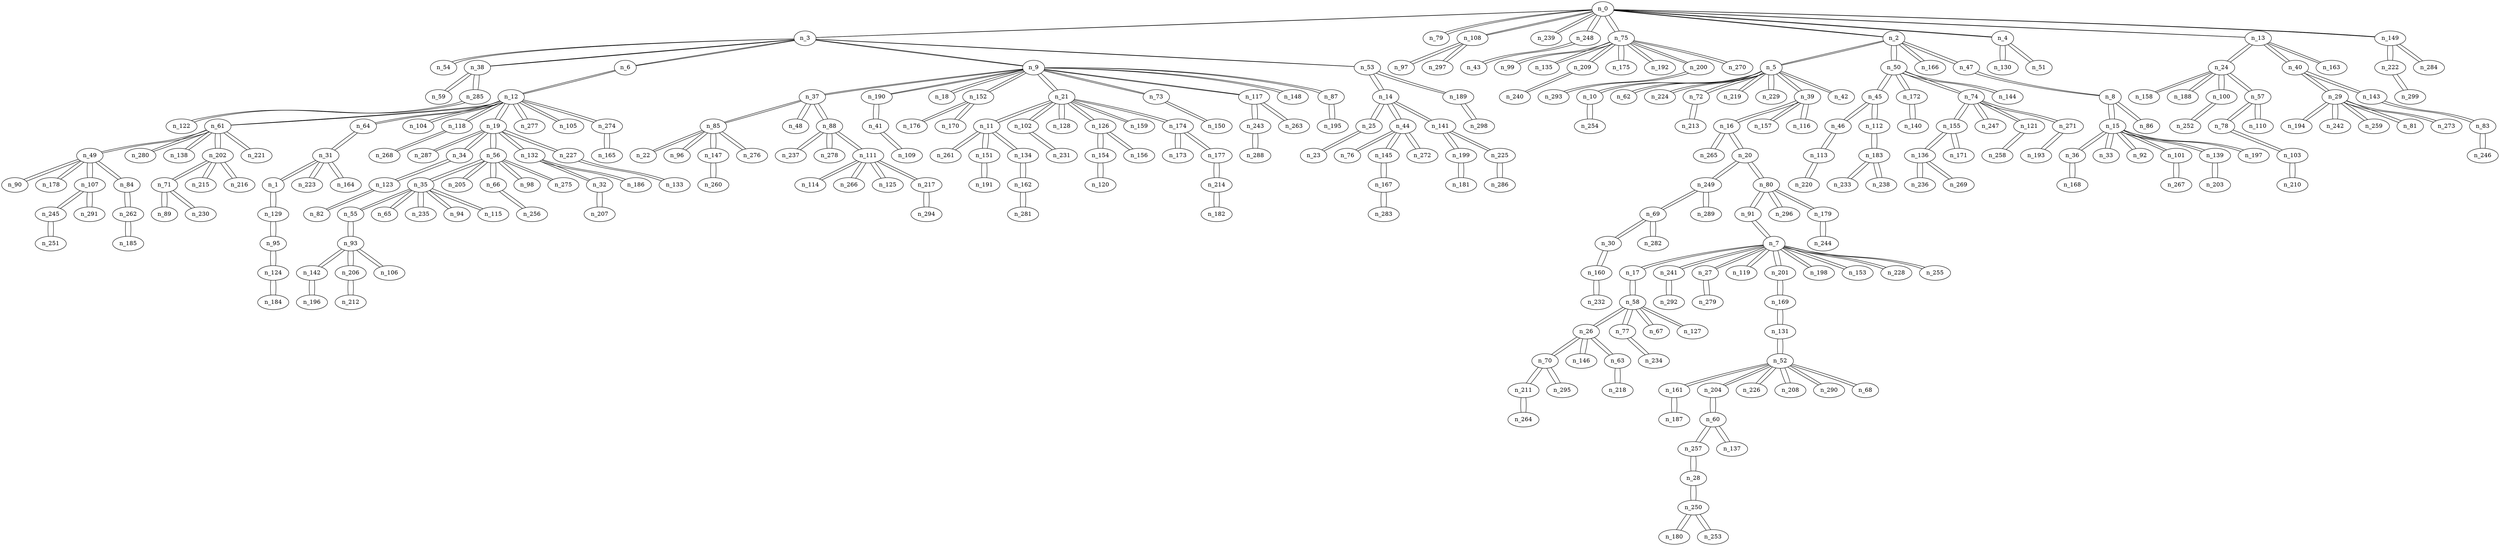 graph g12 {
n_0--n_3
n_0--n_79
n_0--n_108
n_0--n_239
n_0--n_248
n_0--n_75
n_0--n_2
n_0--n_4
n_0--n_13
n_0--n_149
n_1--n_129
n_1--n_31
n_2--n_5
n_2--n_50
n_2--n_166
n_2--n_0
n_2--n_47
n_3--n_0
n_3--n_54
n_3--n_38
n_3--n_6
n_3--n_9
n_3--n_53
n_4--n_130
n_4--n_0
n_4--n_51
n_5--n_2
n_5--n_10
n_5--n_62
n_5--n_224
n_5--n_72
n_5--n_219
n_5--n_229
n_5--n_39
n_5--n_42
n_6--n_12
n_6--n_3
n_7--n_17
n_7--n_91
n_7--n_241
n_7--n_27
n_7--n_119
n_7--n_201
n_7--n_198
n_7--n_153
n_7--n_228
n_7--n_255
n_8--n_15
n_8--n_47
n_8--n_86
n_9--n_37
n_9--n_190
n_9--n_18
n_9--n_152
n_9--n_21
n_9--n_73
n_9--n_3
n_9--n_117
n_9--n_148
n_9--n_87
n_10--n_5
n_10--n_254
n_11--n_21
n_11--n_261
n_11--n_151
n_11--n_134
n_12--n_6
n_12--n_61
n_12--n_64
n_12--n_104
n_12--n_118
n_12--n_19
n_12--n_277
n_12--n_105
n_12--n_274
n_13--n_24
n_13--n_40
n_13--n_163
n_13--n_0
n_14--n_25
n_14--n_44
n_14--n_53
n_14--n_141
n_15--n_36
n_15--n_8
n_15--n_33
n_15--n_92
n_15--n_101
n_15--n_139
n_15--n_197
n_16--n_39
n_16--n_265
n_16--n_20
n_17--n_7
n_17--n_58
n_18--n_9
n_19--n_12
n_19--n_287
n_19--n_34
n_19--n_56
n_19--n_132
n_19--n_227
n_20--n_249
n_20--n_80
n_20--n_16
n_21--n_11
n_21--n_102
n_21--n_9
n_21--n_128
n_21--n_126
n_21--n_159
n_21--n_174
n_22--n_85
n_23--n_25
n_24--n_13
n_24--n_158
n_24--n_188
n_24--n_100
n_24--n_57
n_25--n_14
n_25--n_23
n_26--n_70
n_26--n_146
n_26--n_63
n_26--n_58
n_27--n_279
n_27--n_7
n_28--n_250
n_28--n_257
n_29--n_194
n_29--n_242
n_29--n_40
n_29--n_259
n_29--n_81
n_29--n_273
n_30--n_69
n_30--n_160
n_31--n_1
n_31--n_64
n_31--n_223
n_31--n_164
n_32--n_132
n_32--n_207
n_33--n_15
n_34--n_123
n_34--n_19
n_35--n_55
n_35--n_65
n_35--n_235
n_35--n_94
n_35--n_56
n_35--n_115
n_36--n_15
n_36--n_168
n_37--n_9
n_37--n_85
n_37--n_48
n_37--n_88
n_38--n_59
n_38--n_3
n_38--n_285
n_39--n_16
n_39--n_157
n_39--n_116
n_39--n_5
n_40--n_13
n_40--n_29
n_40--n_143
n_41--n_190
n_41--n_109
n_42--n_5
n_43--n_248
n_44--n_76
n_44--n_145
n_44--n_272
n_44--n_14
n_45--n_46
n_45--n_50
n_45--n_112
n_46--n_113
n_46--n_45
n_47--n_8
n_47--n_2
n_48--n_37
n_49--n_61
n_49--n_90
n_49--n_178
n_49--n_107
n_49--n_84
n_50--n_2
n_50--n_172
n_50--n_74
n_50--n_144
n_50--n_45
n_51--n_4
n_52--n_161
n_52--n_204
n_52--n_131
n_52--n_226
n_52--n_208
n_52--n_290
n_52--n_68
n_53--n_14
n_53--n_3
n_53--n_189
n_54--n_3
n_55--n_35
n_55--n_93
n_56--n_205
n_56--n_66
n_56--n_35
n_56--n_98
n_56--n_19
n_56--n_275
n_57--n_78
n_57--n_110
n_57--n_24
n_58--n_77
n_58--n_67
n_58--n_17
n_58--n_26
n_58--n_127
n_59--n_38
n_60--n_204
n_60--n_257
n_60--n_137
n_61--n_12
n_61--n_280
n_61--n_49
n_61--n_138
n_61--n_202
n_61--n_221
n_62--n_5
n_63--n_26
n_63--n_218
n_64--n_12
n_64--n_31
n_65--n_35
n_66--n_56
n_66--n_256
n_67--n_58
n_68--n_52
n_69--n_249
n_69--n_30
n_69--n_282
n_70--n_211
n_70--n_26
n_70--n_295
n_71--n_89
n_71--n_202
n_71--n_230
n_72--n_5
n_72--n_213
n_73--n_9
n_73--n_150
n_74--n_155
n_74--n_247
n_74--n_50
n_74--n_121
n_74--n_271
n_75--n_99
n_75--n_135
n_75--n_209
n_75--n_0
n_75--n_175
n_75--n_192
n_75--n_200
n_75--n_270
n_76--n_44
n_77--n_58
n_77--n_234
n_78--n_57
n_78--n_103
n_79--n_0
n_80--n_91
n_80--n_20
n_80--n_296
n_80--n_179
n_81--n_29
n_82--n_123
n_83--n_246
n_83--n_143
n_84--n_262
n_84--n_49
n_85--n_37
n_85--n_96
n_85--n_22
n_85--n_147
n_85--n_276
n_86--n_8
n_87--n_195
n_87--n_9
n_88--n_237
n_88--n_278
n_88--n_37
n_88--n_111
n_89--n_71
n_90--n_49
n_91--n_7
n_91--n_80
n_92--n_15
n_93--n_142
n_93--n_206
n_93--n_55
n_93--n_106
n_94--n_35
n_95--n_124
n_95--n_129
n_96--n_85
n_97--n_108
n_98--n_56
n_99--n_75
n_100--n_24
n_100--n_252
n_101--n_267
n_101--n_15
n_102--n_231
n_102--n_21
n_103--n_78
n_103--n_210
n_104--n_12
n_105--n_12
n_106--n_93
n_107--n_245
n_107--n_49
n_107--n_291
n_108--n_0
n_108--n_97
n_108--n_297
n_109--n_41
n_110--n_57
n_111--n_114
n_111--n_266
n_111--n_125
n_111--n_217
n_111--n_88
n_112--n_183
n_112--n_45
n_113--n_46
n_113--n_220
n_114--n_111
n_115--n_35
n_116--n_39
n_117--n_243
n_117--n_263
n_117--n_9
n_118--n_268
n_118--n_12
n_119--n_7
n_120--n_154
n_121--n_258
n_121--n_74
n_122--n_285
n_123--n_34
n_123--n_82
n_124--n_95
n_124--n_184
n_125--n_111
n_126--n_21
n_126--n_156
n_126--n_154
n_127--n_58
n_128--n_21
n_129--n_1
n_129--n_95
n_130--n_4
n_131--n_52
n_131--n_169
n_132--n_32
n_132--n_19
n_132--n_186
n_133--n_227
n_134--n_162
n_134--n_11
n_135--n_75
n_136--n_236
n_136--n_155
n_136--n_269
n_137--n_60
n_138--n_61
n_139--n_203
n_139--n_15
n_140--n_172
n_141--n_14
n_141--n_199
n_141--n_225
n_142--n_93
n_142--n_196
n_143--n_83
n_143--n_40
n_144--n_50
n_145--n_44
n_145--n_167
n_146--n_26
n_147--n_85
n_147--n_260
n_148--n_9
n_149--n_222
n_149--n_284
n_149--n_0
n_150--n_73
n_151--n_11
n_151--n_191
n_152--n_9
n_152--n_176
n_152--n_170
n_153--n_7
n_154--n_120
n_154--n_126
n_155--n_74
n_155--n_136
n_155--n_171
n_156--n_126
n_157--n_39
n_158--n_24
n_159--n_21
n_160--n_30
n_160--n_232
n_161--n_187
n_161--n_52
n_162--n_281
n_162--n_134
n_163--n_13
n_164--n_31
n_165--n_274
n_166--n_2
n_167--n_145
n_167--n_283
n_168--n_36
n_169--n_201
n_169--n_131
n_170--n_152
n_171--n_155
n_172--n_50
n_172--n_140
n_173--n_174
n_174--n_177
n_174--n_21
n_174--n_173
n_175--n_75
n_176--n_152
n_177--n_174
n_177--n_214
n_178--n_49
n_179--n_244
n_179--n_80
n_180--n_250
n_181--n_199
n_182--n_214
n_183--n_233
n_183--n_112
n_183--n_238
n_184--n_124
n_185--n_262
n_186--n_132
n_187--n_161
n_188--n_24
n_189--n_298
n_189--n_53
n_190--n_9
n_190--n_41
n_191--n_151
n_192--n_75
n_193--n_271
n_194--n_29
n_195--n_87
n_196--n_142
n_197--n_15
n_198--n_7
n_199--n_141
n_199--n_181
n_200--n_293
n_200--n_75
n_201--n_169
n_201--n_7
n_202--n_61
n_202--n_71
n_202--n_215
n_202--n_216
n_203--n_139
n_204--n_60
n_204--n_52
n_205--n_56
n_206--n_212
n_206--n_93
n_207--n_32
n_208--n_52
n_209--n_75
n_209--n_240
n_210--n_103
n_211--n_70
n_211--n_264
n_212--n_206
n_213--n_72
n_214--n_177
n_214--n_182
n_215--n_202
n_216--n_202
n_217--n_111
n_217--n_294
n_218--n_63
n_219--n_5
n_220--n_113
n_221--n_61
n_222--n_149
n_222--n_299
n_223--n_31
n_224--n_5
n_225--n_286
n_225--n_141
n_226--n_52
n_227--n_133
n_227--n_19
n_228--n_7
n_229--n_5
n_230--n_71
n_231--n_102
n_232--n_160
n_233--n_183
n_234--n_77
n_235--n_35
n_236--n_136
n_237--n_88
n_238--n_183
n_239--n_0
n_240--n_209
n_241--n_7
n_241--n_292
n_242--n_29
n_243--n_117
n_243--n_288
n_244--n_179
n_245--n_107
n_245--n_251
n_246--n_83
n_247--n_74
n_248--n_0
n_248--n_43
n_249--n_20
n_249--n_69
n_249--n_289
n_250--n_28
n_250--n_180
n_250--n_253
n_251--n_245
n_252--n_100
n_253--n_250
n_254--n_10
n_255--n_7
n_256--n_66
n_257--n_28
n_257--n_60
n_258--n_121
n_259--n_29
n_260--n_147
n_261--n_11
n_262--n_84
n_262--n_185
n_263--n_117
n_264--n_211
n_265--n_16
n_266--n_111
n_267--n_101
n_268--n_118
n_269--n_136
n_270--n_75
n_271--n_193
n_271--n_74
n_272--n_44
n_273--n_29
n_274--n_12
n_274--n_165
n_275--n_56
n_276--n_85
n_277--n_12
n_278--n_88
n_279--n_27
n_280--n_61
n_281--n_162
n_282--n_69
n_283--n_167
n_284--n_149
n_285--n_38
n_285--n_122
n_286--n_225
n_287--n_19
n_288--n_243
n_289--n_249
n_290--n_52
n_291--n_107
n_292--n_241
n_293--n_200
n_294--n_217
n_295--n_70
n_296--n_80
n_297--n_108
n_298--n_189
n_299--n_222
}